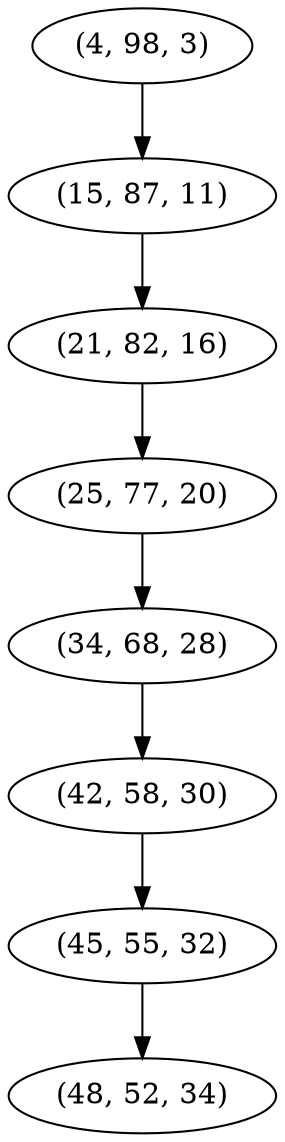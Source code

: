 digraph tree {
    "(4, 98, 3)";
    "(15, 87, 11)";
    "(21, 82, 16)";
    "(25, 77, 20)";
    "(34, 68, 28)";
    "(42, 58, 30)";
    "(45, 55, 32)";
    "(48, 52, 34)";
    "(4, 98, 3)" -> "(15, 87, 11)";
    "(15, 87, 11)" -> "(21, 82, 16)";
    "(21, 82, 16)" -> "(25, 77, 20)";
    "(25, 77, 20)" -> "(34, 68, 28)";
    "(34, 68, 28)" -> "(42, 58, 30)";
    "(42, 58, 30)" -> "(45, 55, 32)";
    "(45, 55, 32)" -> "(48, 52, 34)";
}
